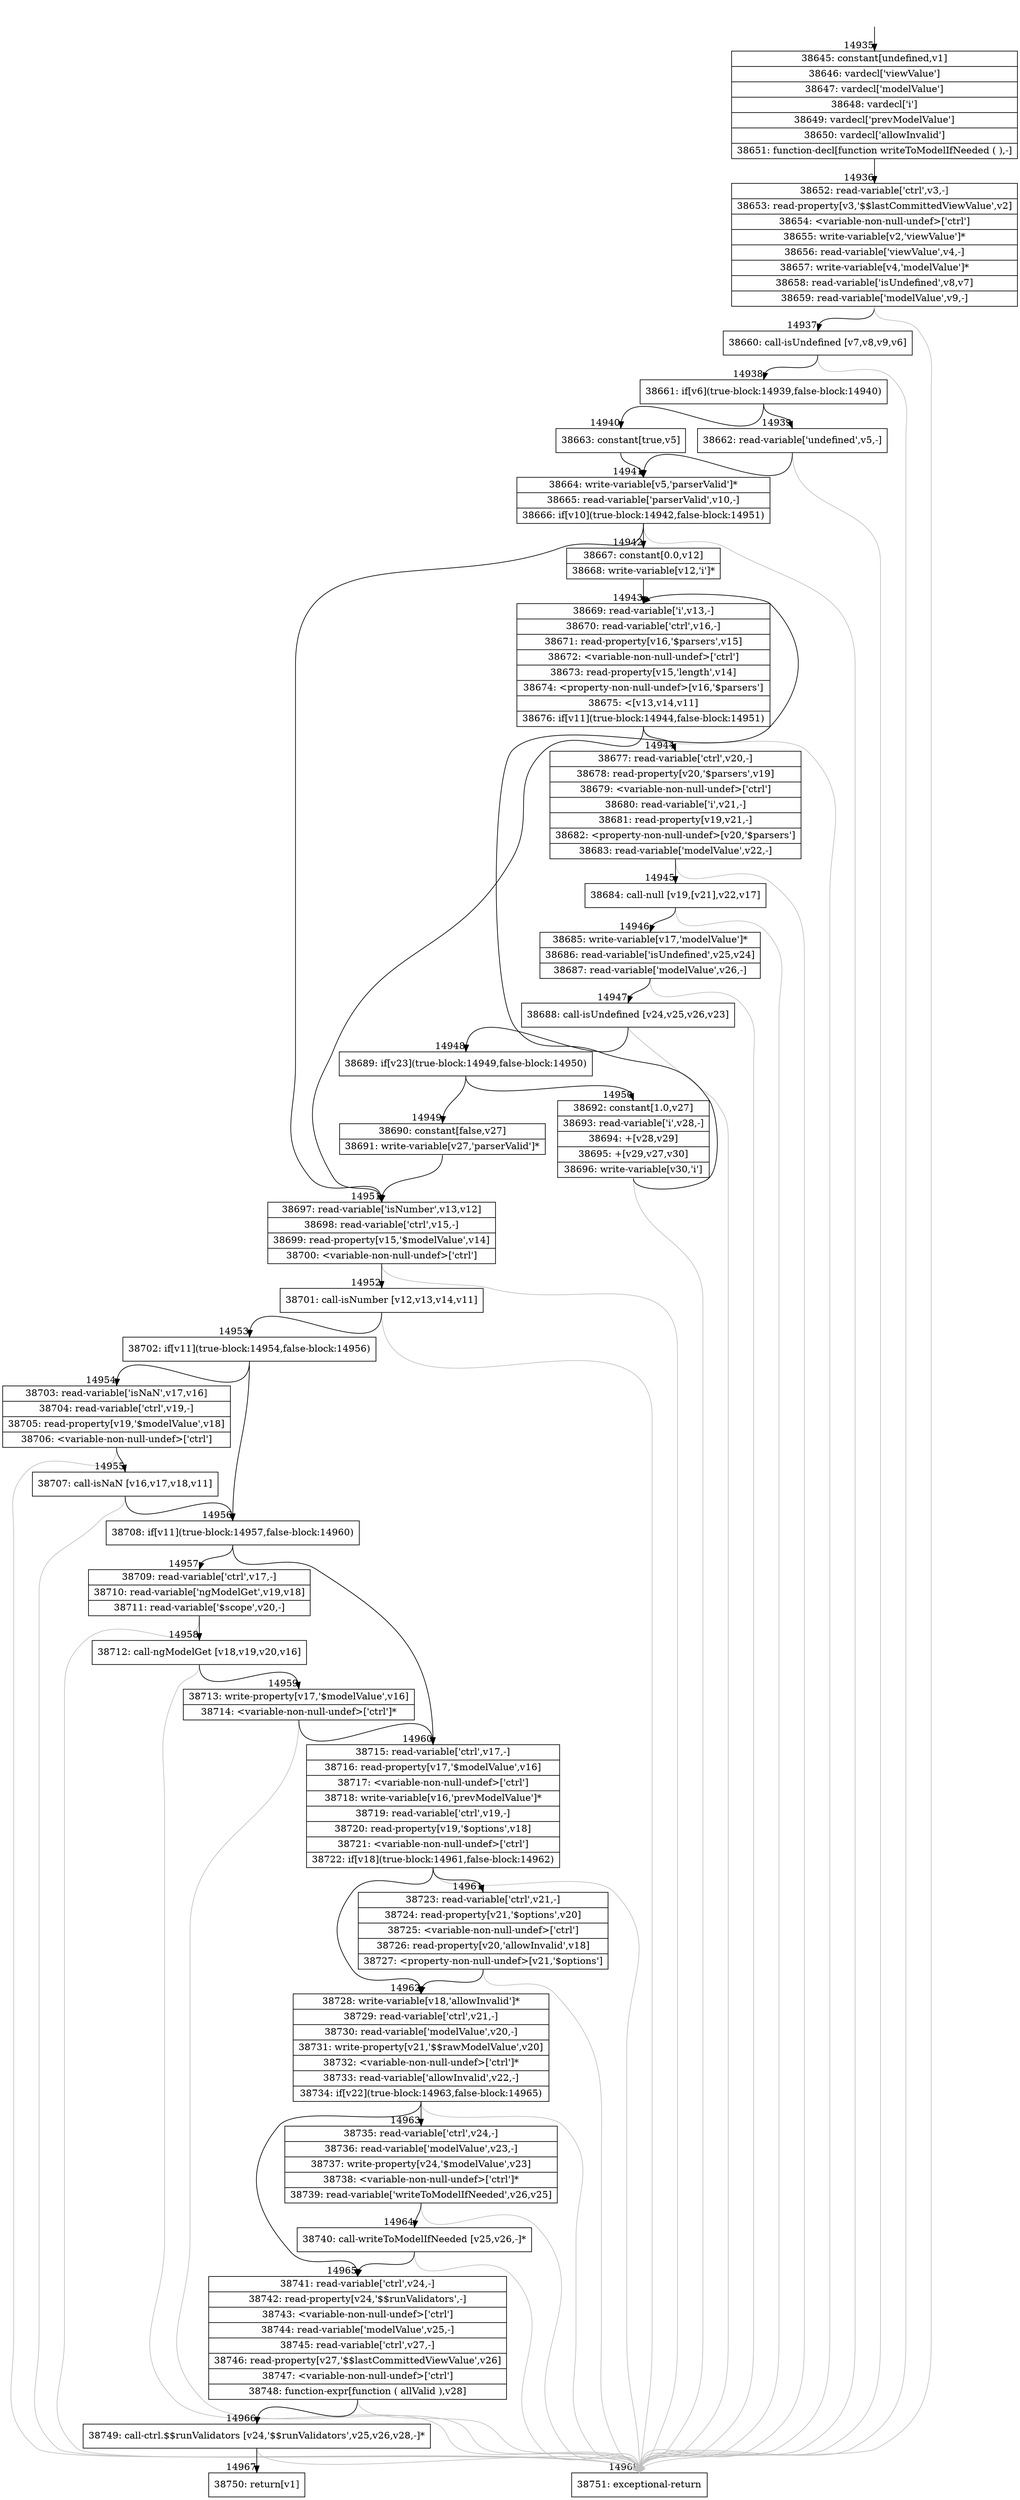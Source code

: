 digraph {
rankdir="TD"
BB_entry1200[shape=none,label=""];
BB_entry1200 -> BB14935 [tailport=s, headport=n, headlabel="    14935"]
BB14935 [shape=record label="{38645: constant[undefined,v1]|38646: vardecl['viewValue']|38647: vardecl['modelValue']|38648: vardecl['i']|38649: vardecl['prevModelValue']|38650: vardecl['allowInvalid']|38651: function-decl[function writeToModelIfNeeded ( ),-]}" ] 
BB14935 -> BB14936 [tailport=s, headport=n, headlabel="      14936"]
BB14936 [shape=record label="{38652: read-variable['ctrl',v3,-]|38653: read-property[v3,'$$lastCommittedViewValue',v2]|38654: \<variable-non-null-undef\>['ctrl']|38655: write-variable[v2,'viewValue']*|38656: read-variable['viewValue',v4,-]|38657: write-variable[v4,'modelValue']*|38658: read-variable['isUndefined',v8,v7]|38659: read-variable['modelValue',v9,-]}" ] 
BB14936 -> BB14937 [tailport=s, headport=n, headlabel="      14937"]
BB14936 -> BB14968 [tailport=s, headport=n, color=gray, headlabel="      14968"]
BB14937 [shape=record label="{38660: call-isUndefined [v7,v8,v9,v6]}" ] 
BB14937 -> BB14938 [tailport=s, headport=n, headlabel="      14938"]
BB14937 -> BB14968 [tailport=s, headport=n, color=gray]
BB14938 [shape=record label="{38661: if[v6](true-block:14939,false-block:14940)}" ] 
BB14938 -> BB14939 [tailport=s, headport=n, headlabel="      14939"]
BB14938 -> BB14940 [tailport=s, headport=n, headlabel="      14940"]
BB14939 [shape=record label="{38662: read-variable['undefined',v5,-]}" ] 
BB14939 -> BB14941 [tailport=s, headport=n, headlabel="      14941"]
BB14939 -> BB14968 [tailport=s, headport=n, color=gray]
BB14940 [shape=record label="{38663: constant[true,v5]}" ] 
BB14940 -> BB14941 [tailport=s, headport=n]
BB14941 [shape=record label="{38664: write-variable[v5,'parserValid']*|38665: read-variable['parserValid',v10,-]|38666: if[v10](true-block:14942,false-block:14951)}" ] 
BB14941 -> BB14942 [tailport=s, headport=n, headlabel="      14942"]
BB14941 -> BB14951 [tailport=s, headport=n, headlabel="      14951"]
BB14941 -> BB14968 [tailport=s, headport=n, color=gray]
BB14942 [shape=record label="{38667: constant[0.0,v12]|38668: write-variable[v12,'i']*}" ] 
BB14942 -> BB14943 [tailport=s, headport=n, headlabel="      14943"]
BB14943 [shape=record label="{38669: read-variable['i',v13,-]|38670: read-variable['ctrl',v16,-]|38671: read-property[v16,'$parsers',v15]|38672: \<variable-non-null-undef\>['ctrl']|38673: read-property[v15,'length',v14]|38674: \<property-non-null-undef\>[v16,'$parsers']|38675: \<[v13,v14,v11]|38676: if[v11](true-block:14944,false-block:14951)}" ] 
BB14943 -> BB14944 [tailport=s, headport=n, headlabel="      14944"]
BB14943 -> BB14951 [tailport=s, headport=n]
BB14943 -> BB14968 [tailport=s, headport=n, color=gray]
BB14944 [shape=record label="{38677: read-variable['ctrl',v20,-]|38678: read-property[v20,'$parsers',v19]|38679: \<variable-non-null-undef\>['ctrl']|38680: read-variable['i',v21,-]|38681: read-property[v19,v21,-]|38682: \<property-non-null-undef\>[v20,'$parsers']|38683: read-variable['modelValue',v22,-]}" ] 
BB14944 -> BB14945 [tailport=s, headport=n, headlabel="      14945"]
BB14944 -> BB14968 [tailport=s, headport=n, color=gray]
BB14945 [shape=record label="{38684: call-null [v19,[v21],v22,v17]}" ] 
BB14945 -> BB14946 [tailport=s, headport=n, headlabel="      14946"]
BB14945 -> BB14968 [tailport=s, headport=n, color=gray]
BB14946 [shape=record label="{38685: write-variable[v17,'modelValue']*|38686: read-variable['isUndefined',v25,v24]|38687: read-variable['modelValue',v26,-]}" ] 
BB14946 -> BB14947 [tailport=s, headport=n, headlabel="      14947"]
BB14946 -> BB14968 [tailport=s, headport=n, color=gray]
BB14947 [shape=record label="{38688: call-isUndefined [v24,v25,v26,v23]}" ] 
BB14947 -> BB14948 [tailport=s, headport=n, headlabel="      14948"]
BB14947 -> BB14968 [tailport=s, headport=n, color=gray]
BB14948 [shape=record label="{38689: if[v23](true-block:14949,false-block:14950)}" ] 
BB14948 -> BB14949 [tailport=s, headport=n, headlabel="      14949"]
BB14948 -> BB14950 [tailport=s, headport=n, headlabel="      14950"]
BB14949 [shape=record label="{38690: constant[false,v27]|38691: write-variable[v27,'parserValid']*}" ] 
BB14949 -> BB14951 [tailport=s, headport=n]
BB14950 [shape=record label="{38692: constant[1.0,v27]|38693: read-variable['i',v28,-]|38694: +[v28,v29]|38695: +[v29,v27,v30]|38696: write-variable[v30,'i']}" ] 
BB14950 -> BB14943 [tailport=s, headport=n]
BB14950 -> BB14968 [tailport=s, headport=n, color=gray]
BB14951 [shape=record label="{38697: read-variable['isNumber',v13,v12]|38698: read-variable['ctrl',v15,-]|38699: read-property[v15,'$modelValue',v14]|38700: \<variable-non-null-undef\>['ctrl']}" ] 
BB14951 -> BB14952 [tailport=s, headport=n, headlabel="      14952"]
BB14951 -> BB14968 [tailport=s, headport=n, color=gray]
BB14952 [shape=record label="{38701: call-isNumber [v12,v13,v14,v11]}" ] 
BB14952 -> BB14953 [tailport=s, headport=n, headlabel="      14953"]
BB14952 -> BB14968 [tailport=s, headport=n, color=gray]
BB14953 [shape=record label="{38702: if[v11](true-block:14954,false-block:14956)}" ] 
BB14953 -> BB14956 [tailport=s, headport=n, headlabel="      14956"]
BB14953 -> BB14954 [tailport=s, headport=n, headlabel="      14954"]
BB14954 [shape=record label="{38703: read-variable['isNaN',v17,v16]|38704: read-variable['ctrl',v19,-]|38705: read-property[v19,'$modelValue',v18]|38706: \<variable-non-null-undef\>['ctrl']}" ] 
BB14954 -> BB14955 [tailport=s, headport=n, headlabel="      14955"]
BB14954 -> BB14968 [tailport=s, headport=n, color=gray]
BB14955 [shape=record label="{38707: call-isNaN [v16,v17,v18,v11]}" ] 
BB14955 -> BB14956 [tailport=s, headport=n]
BB14955 -> BB14968 [tailport=s, headport=n, color=gray]
BB14956 [shape=record label="{38708: if[v11](true-block:14957,false-block:14960)}" ] 
BB14956 -> BB14957 [tailport=s, headport=n, headlabel="      14957"]
BB14956 -> BB14960 [tailport=s, headport=n, headlabel="      14960"]
BB14957 [shape=record label="{38709: read-variable['ctrl',v17,-]|38710: read-variable['ngModelGet',v19,v18]|38711: read-variable['$scope',v20,-]}" ] 
BB14957 -> BB14958 [tailport=s, headport=n, headlabel="      14958"]
BB14957 -> BB14968 [tailport=s, headport=n, color=gray]
BB14958 [shape=record label="{38712: call-ngModelGet [v18,v19,v20,v16]}" ] 
BB14958 -> BB14959 [tailport=s, headport=n, headlabel="      14959"]
BB14958 -> BB14968 [tailport=s, headport=n, color=gray]
BB14959 [shape=record label="{38713: write-property[v17,'$modelValue',v16]|38714: \<variable-non-null-undef\>['ctrl']*}" ] 
BB14959 -> BB14960 [tailport=s, headport=n]
BB14959 -> BB14968 [tailport=s, headport=n, color=gray]
BB14960 [shape=record label="{38715: read-variable['ctrl',v17,-]|38716: read-property[v17,'$modelValue',v16]|38717: \<variable-non-null-undef\>['ctrl']|38718: write-variable[v16,'prevModelValue']*|38719: read-variable['ctrl',v19,-]|38720: read-property[v19,'$options',v18]|38721: \<variable-non-null-undef\>['ctrl']|38722: if[v18](true-block:14961,false-block:14962)}" ] 
BB14960 -> BB14962 [tailport=s, headport=n, headlabel="      14962"]
BB14960 -> BB14961 [tailport=s, headport=n, headlabel="      14961"]
BB14960 -> BB14968 [tailport=s, headport=n, color=gray]
BB14961 [shape=record label="{38723: read-variable['ctrl',v21,-]|38724: read-property[v21,'$options',v20]|38725: \<variable-non-null-undef\>['ctrl']|38726: read-property[v20,'allowInvalid',v18]|38727: \<property-non-null-undef\>[v21,'$options']}" ] 
BB14961 -> BB14962 [tailport=s, headport=n]
BB14961 -> BB14968 [tailport=s, headport=n, color=gray]
BB14962 [shape=record label="{38728: write-variable[v18,'allowInvalid']*|38729: read-variable['ctrl',v21,-]|38730: read-variable['modelValue',v20,-]|38731: write-property[v21,'$$rawModelValue',v20]|38732: \<variable-non-null-undef\>['ctrl']*|38733: read-variable['allowInvalid',v22,-]|38734: if[v22](true-block:14963,false-block:14965)}" ] 
BB14962 -> BB14963 [tailport=s, headport=n, headlabel="      14963"]
BB14962 -> BB14965 [tailport=s, headport=n, headlabel="      14965"]
BB14962 -> BB14968 [tailport=s, headport=n, color=gray]
BB14963 [shape=record label="{38735: read-variable['ctrl',v24,-]|38736: read-variable['modelValue',v23,-]|38737: write-property[v24,'$modelValue',v23]|38738: \<variable-non-null-undef\>['ctrl']*|38739: read-variable['writeToModelIfNeeded',v26,v25]}" ] 
BB14963 -> BB14964 [tailport=s, headport=n, headlabel="      14964"]
BB14963 -> BB14968 [tailport=s, headport=n, color=gray]
BB14964 [shape=record label="{38740: call-writeToModelIfNeeded [v25,v26,-]*}" ] 
BB14964 -> BB14965 [tailport=s, headport=n]
BB14964 -> BB14968 [tailport=s, headport=n, color=gray]
BB14965 [shape=record label="{38741: read-variable['ctrl',v24,-]|38742: read-property[v24,'$$runValidators',-]|38743: \<variable-non-null-undef\>['ctrl']|38744: read-variable['modelValue',v25,-]|38745: read-variable['ctrl',v27,-]|38746: read-property[v27,'$$lastCommittedViewValue',v26]|38747: \<variable-non-null-undef\>['ctrl']|38748: function-expr[function ( allValid ),v28]}" ] 
BB14965 -> BB14966 [tailport=s, headport=n, headlabel="      14966"]
BB14965 -> BB14968 [tailport=s, headport=n, color=gray]
BB14966 [shape=record label="{38749: call-ctrl.$$runValidators [v24,'$$runValidators',v25,v26,v28,-]*}" ] 
BB14966 -> BB14967 [tailport=s, headport=n, headlabel="      14967"]
BB14966 -> BB14968 [tailport=s, headport=n, color=gray]
BB14967 [shape=record label="{38750: return[v1]}" ] 
BB14968 [shape=record label="{38751: exceptional-return}" ] 
//#$~ 25043
}
